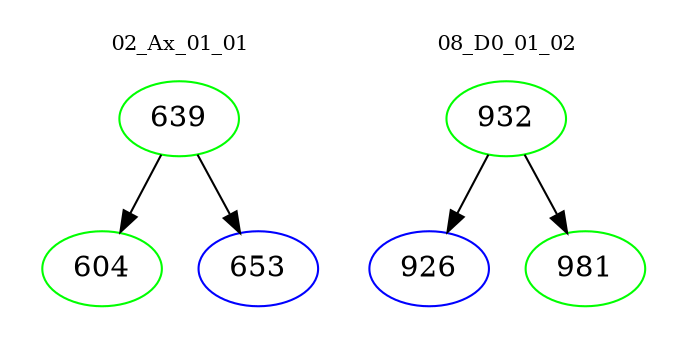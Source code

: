 digraph{
subgraph cluster_0 {
color = white
label = "02_Ax_01_01";
fontsize=10;
T0_639 [label="639", color="green"]
T0_639 -> T0_604 [color="black"]
T0_604 [label="604", color="green"]
T0_639 -> T0_653 [color="black"]
T0_653 [label="653", color="blue"]
}
subgraph cluster_1 {
color = white
label = "08_D0_01_02";
fontsize=10;
T1_932 [label="932", color="green"]
T1_932 -> T1_926 [color="black"]
T1_926 [label="926", color="blue"]
T1_932 -> T1_981 [color="black"]
T1_981 [label="981", color="green"]
}
}
